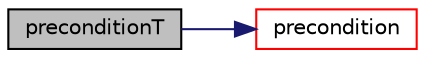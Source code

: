 digraph "preconditionT"
{
  bgcolor="transparent";
  edge [fontname="Helvetica",fontsize="10",labelfontname="Helvetica",labelfontsize="10"];
  node [fontname="Helvetica",fontsize="10",shape=record];
  rankdir="LR";
  Node20 [label="preconditionT",height=0.2,width=0.4,color="black", fillcolor="grey75", style="filled", fontcolor="black"];
  Node20 -> Node21 [color="midnightblue",fontsize="10",style="solid",fontname="Helvetica"];
  Node21 [label="precondition",height=0.2,width=0.4,color="red",URL="$a27965.html#a42d7d978aff9dd42518052155211d753",tooltip="Return wA the preconditioned form of residual rA. "];
}
